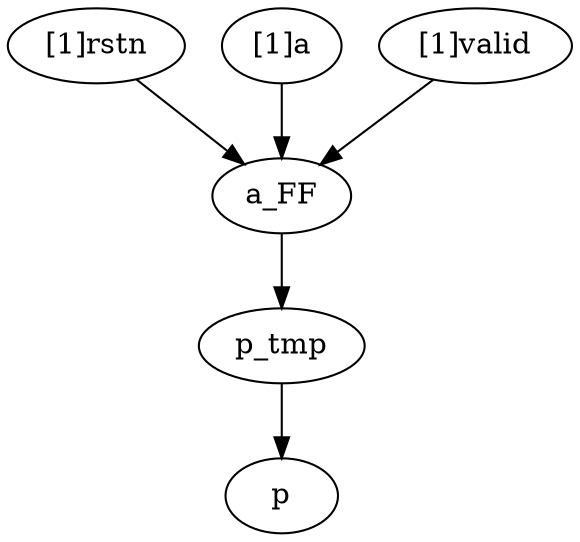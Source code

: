strict digraph "" {
	p_tmp	 [complexity=2,
		importance=0.443038400374,
		rank=0.221519200187];
	p	 [complexity=0,
		importance=0.215189645543,
		rank=0.0];
	p_tmp -> p;
	"[1]rstn"	 [complexity=6,
		importance=1.49367115663,
		rank=0.248945192771];
	a_FF	 [complexity=5,
		importance=0.696202693976,
		rank=0.139240538795];
	"[1]rstn" -> a_FF;
	"[1]a"	 [complexity=7,
		importance=0.79746846265,
		rank=0.113924066093];
	"[1]a" -> a_FF;
	a_FF -> p_tmp;
	"[1]valid"	 [complexity=6,
		importance=0.79746846265,
		rank=0.132911410442];
	"[1]valid" -> a_FF;
}
